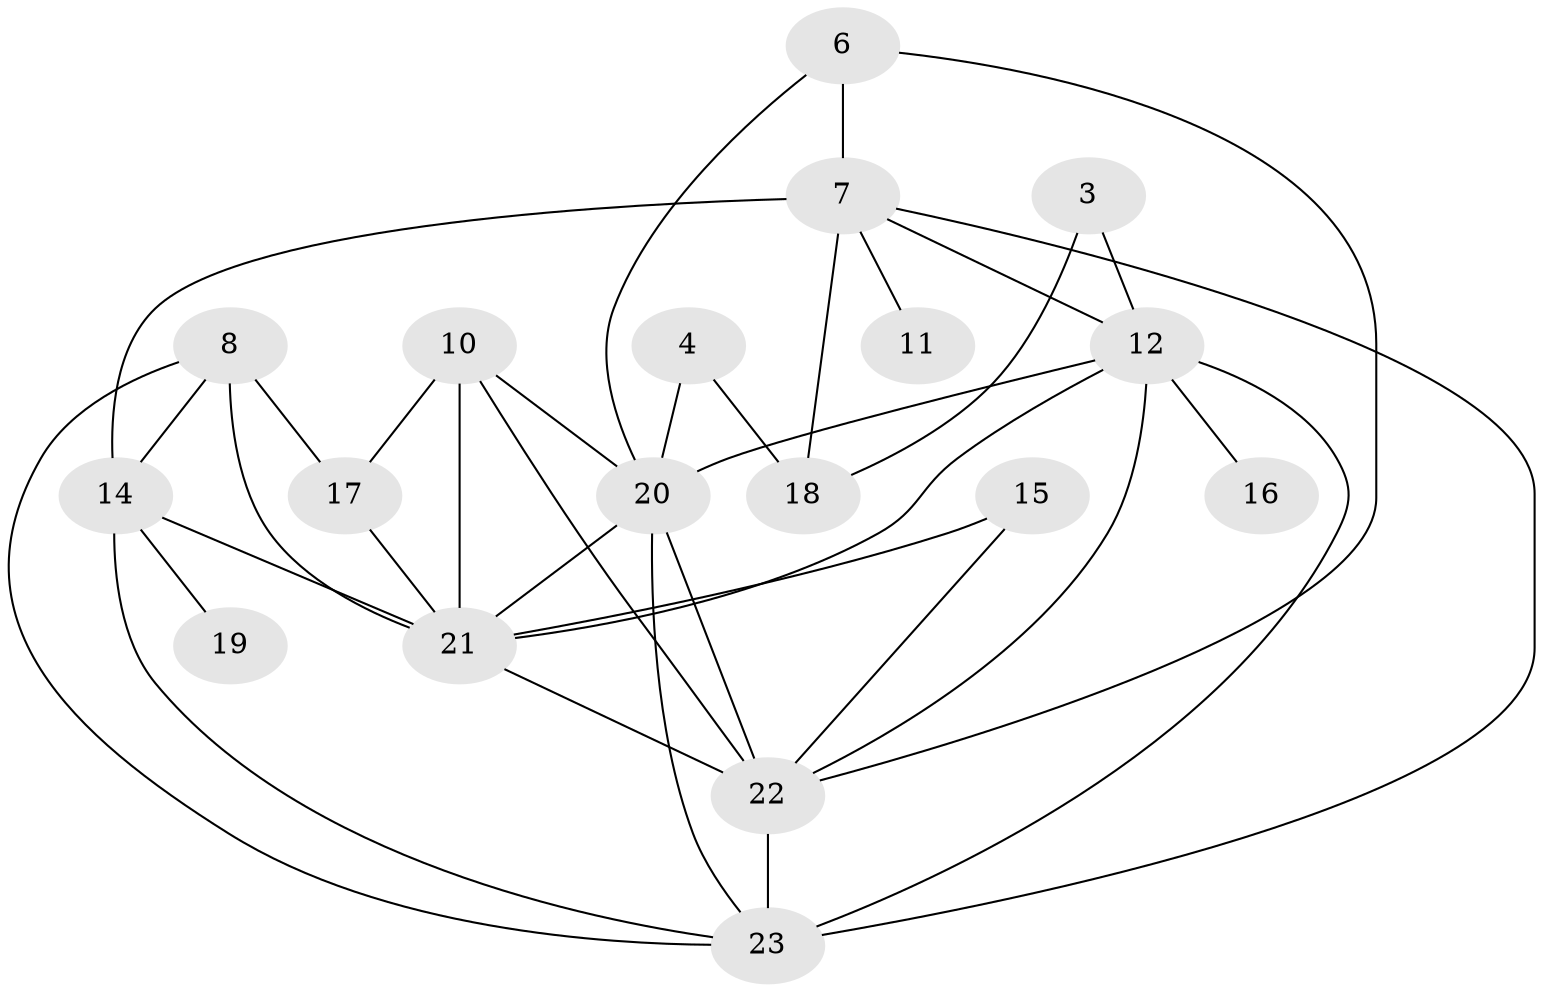 // original degree distribution, {2: 0.15789473684210525, 0: 0.07017543859649122, 3: 0.17543859649122806, 1: 0.24561403508771928, 4: 0.17543859649122806, 6: 0.05263157894736842, 5: 0.10526315789473684, 8: 0.017543859649122806}
// Generated by graph-tools (version 1.1) at 2025/35/03/04/25 23:35:55]
// undirected, 18 vertices, 36 edges
graph export_dot {
  node [color=gray90,style=filled];
  3;
  4;
  6;
  7;
  8;
  10;
  11;
  12;
  14;
  15;
  16;
  17;
  18;
  19;
  20;
  21;
  22;
  23;
  3 -- 12 [weight=1.0];
  3 -- 18 [weight=1.0];
  4 -- 18 [weight=1.0];
  4 -- 20 [weight=3.0];
  6 -- 7 [weight=1.0];
  6 -- 20 [weight=1.0];
  6 -- 22 [weight=1.0];
  7 -- 11 [weight=1.0];
  7 -- 12 [weight=1.0];
  7 -- 14 [weight=2.0];
  7 -- 18 [weight=1.0];
  7 -- 23 [weight=1.0];
  8 -- 14 [weight=1.0];
  8 -- 17 [weight=1.0];
  8 -- 21 [weight=1.0];
  8 -- 23 [weight=1.0];
  10 -- 17 [weight=1.0];
  10 -- 20 [weight=1.0];
  10 -- 21 [weight=1.0];
  10 -- 22 [weight=1.0];
  12 -- 16 [weight=1.0];
  12 -- 20 [weight=1.0];
  12 -- 21 [weight=2.0];
  12 -- 22 [weight=1.0];
  12 -- 23 [weight=2.0];
  14 -- 19 [weight=1.0];
  14 -- 21 [weight=1.0];
  14 -- 23 [weight=1.0];
  15 -- 21 [weight=1.0];
  15 -- 22 [weight=2.0];
  17 -- 21 [weight=1.0];
  20 -- 21 [weight=2.0];
  20 -- 22 [weight=3.0];
  20 -- 23 [weight=1.0];
  21 -- 22 [weight=1.0];
  22 -- 23 [weight=1.0];
}
